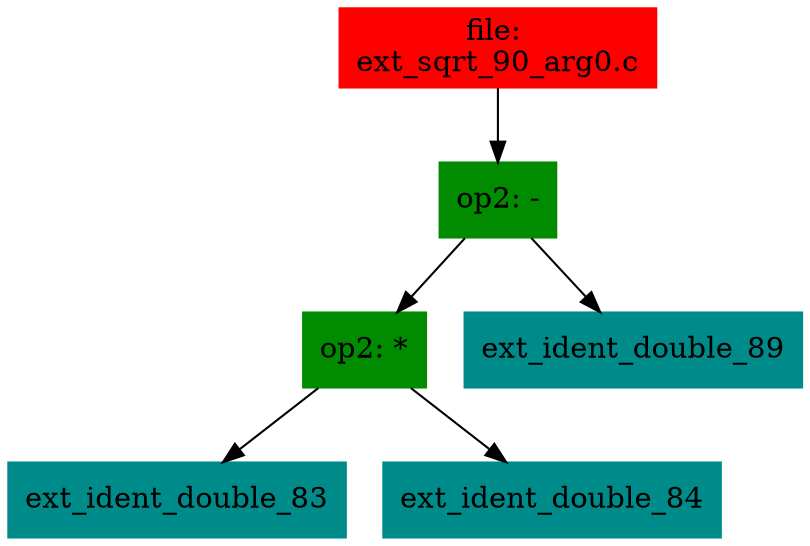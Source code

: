 digraph G {
node [shape=box]

0 [label="file: 
ext_sqrt_90_arg0.c",color=red, style=filled]
1 [label="op2: -",color=green4, style=filled]
0 -> 1
2 [label="op2: *",color=green4, style=filled]
1 -> 2
3 [label="ext_ident_double_83",color=cyan4, style=filled]
2 -> 3
20 [label="ext_ident_double_84",color=cyan4, style=filled]
2 -> 20
37 [label="ext_ident_double_89",color=cyan4, style=filled]
1 -> 37


}

